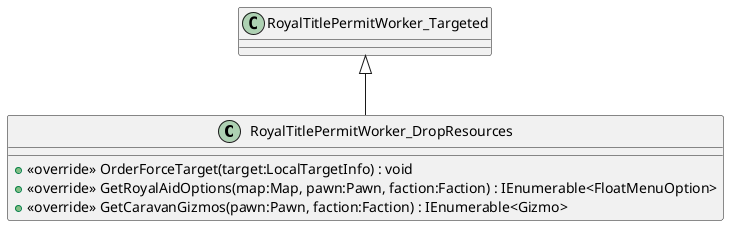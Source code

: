 @startuml
class RoyalTitlePermitWorker_DropResources {
    + <<override>> OrderForceTarget(target:LocalTargetInfo) : void
    + <<override>> GetRoyalAidOptions(map:Map, pawn:Pawn, faction:Faction) : IEnumerable<FloatMenuOption>
    + <<override>> GetCaravanGizmos(pawn:Pawn, faction:Faction) : IEnumerable<Gizmo>
}
RoyalTitlePermitWorker_Targeted <|-- RoyalTitlePermitWorker_DropResources
@enduml
